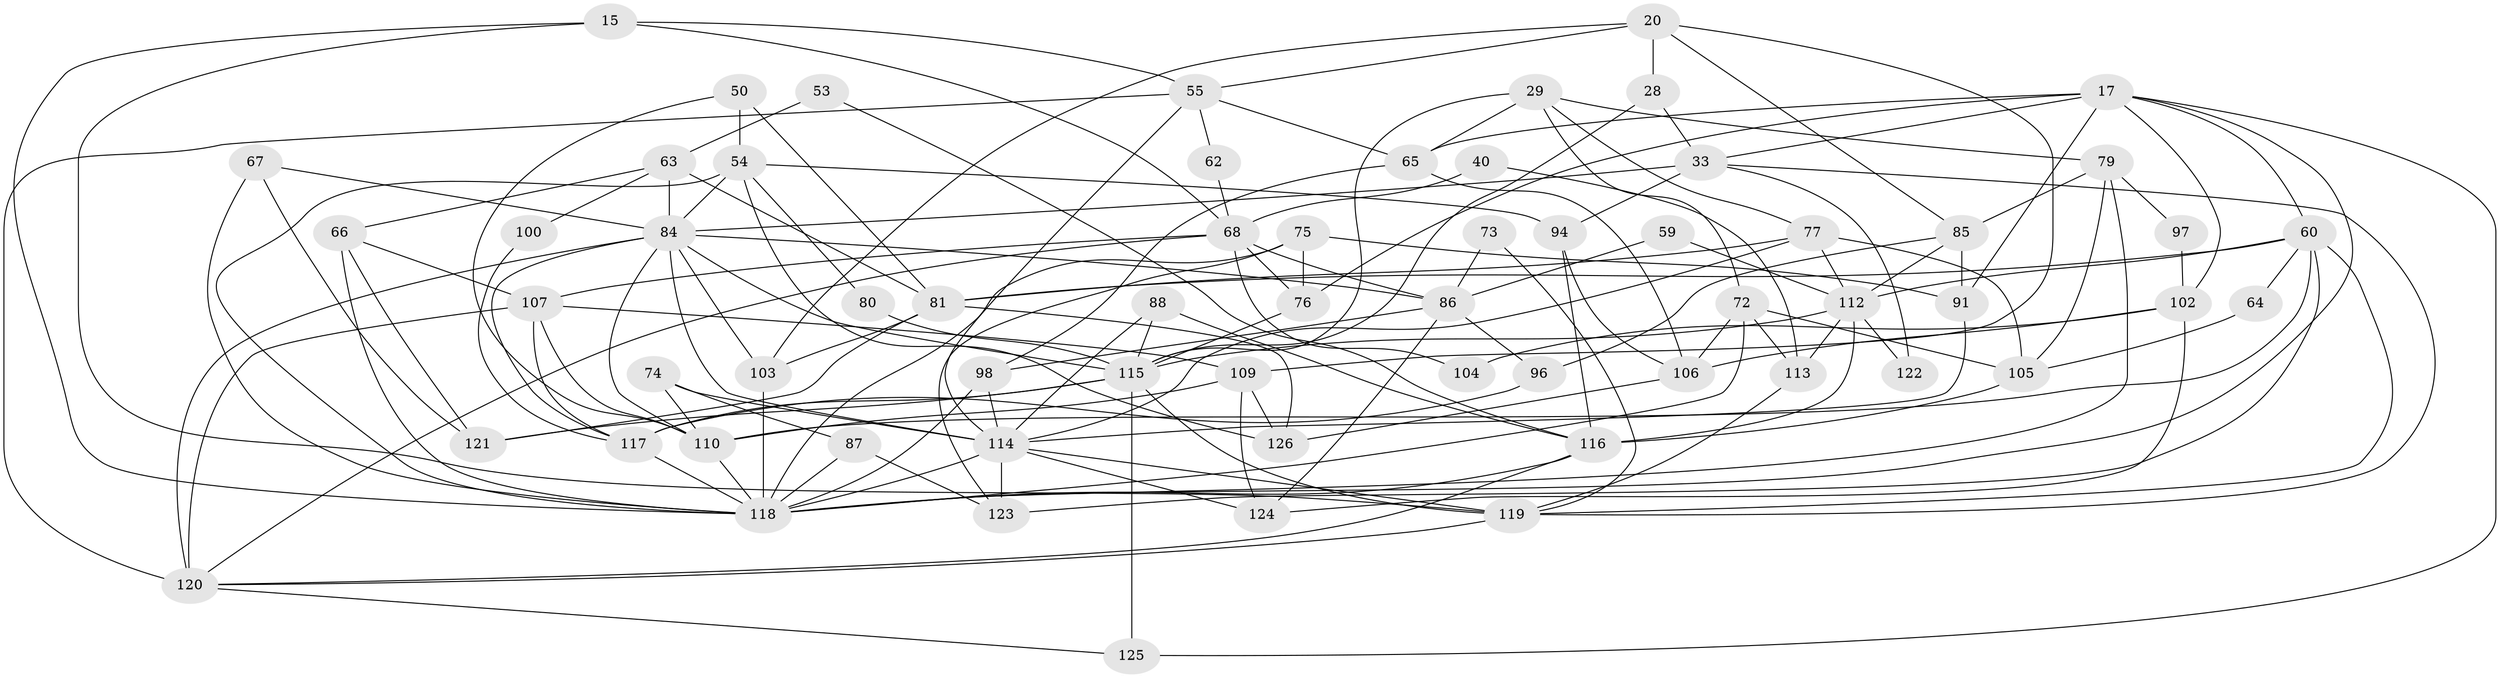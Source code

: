 // original degree distribution, {6: 0.1111111111111111, 3: 0.23809523809523808, 5: 0.12698412698412698, 4: 0.3253968253968254, 2: 0.14285714285714285, 7: 0.047619047619047616, 8: 0.007936507936507936}
// Generated by graph-tools (version 1.1) at 2025/50/03/09/25 04:50:40]
// undirected, 63 vertices, 155 edges
graph export_dot {
graph [start="1"]
  node [color=gray90,style=filled];
  15;
  17 [super="+4+16"];
  20;
  28;
  29;
  33;
  40;
  50;
  53;
  54 [super="+8"];
  55 [super="+25"];
  59;
  60 [super="+48+27"];
  62;
  63;
  64;
  65 [super="+12"];
  66;
  67;
  68 [super="+13"];
  72;
  73;
  74 [super="+52"];
  75;
  76 [super="+46"];
  77 [super="+41"];
  79 [super="+61"];
  80;
  81 [super="+34"];
  84 [super="+10+70"];
  85;
  86;
  87;
  88;
  91 [super="+35"];
  94;
  96 [super="+21"];
  97;
  98;
  100;
  102 [super="+71"];
  103;
  104;
  105 [super="+26"];
  106 [super="+6"];
  107 [super="+78+89"];
  109 [super="+108"];
  110 [super="+47+83"];
  112 [super="+49+30"];
  113;
  114 [super="+93+32"];
  115 [super="+99+39"];
  116 [super="+31"];
  117 [super="+69+57+43"];
  118 [super="+19+92+111"];
  119 [super="+82"];
  120 [super="+2+38+95"];
  121 [super="+24"];
  122;
  123;
  124;
  125 [super="+101"];
  126;
  15 -- 68;
  15 -- 55;
  15 -- 118;
  15 -- 119;
  17 -- 125;
  17 -- 33;
  17 -- 102;
  17 -- 76;
  17 -- 91 [weight=2];
  17 -- 118;
  17 -- 65;
  17 -- 60;
  20 -- 28;
  20 -- 55;
  20 -- 85;
  20 -- 103;
  20 -- 109;
  28 -- 33;
  28 -- 115;
  29 -- 72;
  29 -- 115;
  29 -- 79;
  29 -- 65;
  29 -- 77;
  33 -- 94;
  33 -- 84 [weight=2];
  33 -- 122;
  33 -- 119;
  40 -- 68;
  40 -- 113;
  50 -- 110;
  50 -- 81;
  50 -- 54;
  53 -- 63;
  53 -- 116;
  54 -- 80;
  54 -- 94;
  54 -- 118 [weight=2];
  54 -- 84;
  54 -- 126;
  55 -- 62;
  55 -- 114 [weight=2];
  55 -- 65;
  55 -- 120 [weight=2];
  59 -- 86;
  59 -- 112;
  60 -- 123;
  60 -- 64;
  60 -- 119 [weight=2];
  60 -- 112;
  60 -- 81;
  60 -- 110 [weight=2];
  62 -- 68;
  63 -- 81 [weight=2];
  63 -- 66;
  63 -- 100;
  63 -- 84;
  64 -- 105;
  65 -- 98;
  65 -- 106;
  66 -- 121;
  66 -- 118;
  66 -- 107;
  67 -- 121 [weight=2];
  67 -- 84;
  67 -- 118;
  68 -- 86 [weight=2];
  68 -- 104;
  68 -- 76;
  68 -- 107;
  68 -- 120;
  72 -- 113;
  72 -- 105 [weight=2];
  72 -- 106;
  72 -- 118 [weight=2];
  73 -- 86;
  73 -- 119;
  74 -- 114;
  74 -- 87;
  74 -- 110;
  75 -- 76 [weight=2];
  75 -- 123;
  75 -- 91;
  75 -- 118;
  76 -- 115 [weight=2];
  77 -- 112;
  77 -- 114;
  77 -- 81;
  77 -- 105;
  79 -- 97;
  79 -- 118;
  79 -- 105;
  79 -- 85;
  80 -- 115;
  81 -- 103;
  81 -- 126;
  81 -- 121;
  84 -- 103;
  84 -- 114 [weight=2];
  84 -- 110;
  84 -- 115;
  84 -- 117;
  84 -- 86;
  84 -- 120;
  85 -- 112;
  85 -- 91;
  85 -- 96;
  86 -- 124;
  86 -- 98;
  86 -- 96;
  87 -- 123;
  87 -- 118;
  88 -- 116;
  88 -- 114;
  88 -- 115;
  91 -- 114 [weight=2];
  94 -- 106;
  94 -- 116;
  96 -- 117;
  97 -- 102;
  98 -- 114;
  98 -- 118;
  100 -- 117;
  102 -- 106 [weight=2];
  102 -- 104;
  102 -- 124;
  103 -- 118;
  105 -- 116;
  106 -- 126;
  107 -- 117 [weight=2];
  107 -- 110 [weight=2];
  107 -- 120 [weight=2];
  107 -- 109;
  109 -- 126;
  109 -- 110;
  109 -- 124;
  110 -- 118;
  112 -- 113;
  112 -- 115 [weight=2];
  112 -- 122;
  112 -- 116 [weight=2];
  113 -- 119;
  114 -- 123 [weight=2];
  114 -- 124;
  114 -- 118;
  114 -- 119;
  115 -- 117 [weight=4];
  115 -- 119 [weight=2];
  115 -- 125 [weight=2];
  115 -- 121 [weight=2];
  116 -- 118;
  116 -- 120;
  117 -- 118 [weight=3];
  119 -- 120;
  120 -- 125;
}
